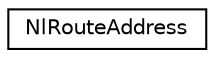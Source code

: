digraph "Graphical Class Hierarchy"
{
 // LATEX_PDF_SIZE
  edge [fontname="Helvetica",fontsize="10",labelfontname="Helvetica",labelfontsize="10"];
  node [fontname="Helvetica",fontsize="10",shape=record];
  rankdir="LR";
  Node0 [label="NlRouteAddress",height=0.2,width=0.4,color="black", fillcolor="white", style="filled",URL="$classNlRouteAddress.html",tooltip="Wrapper around the rtnl_addr object."];
}
